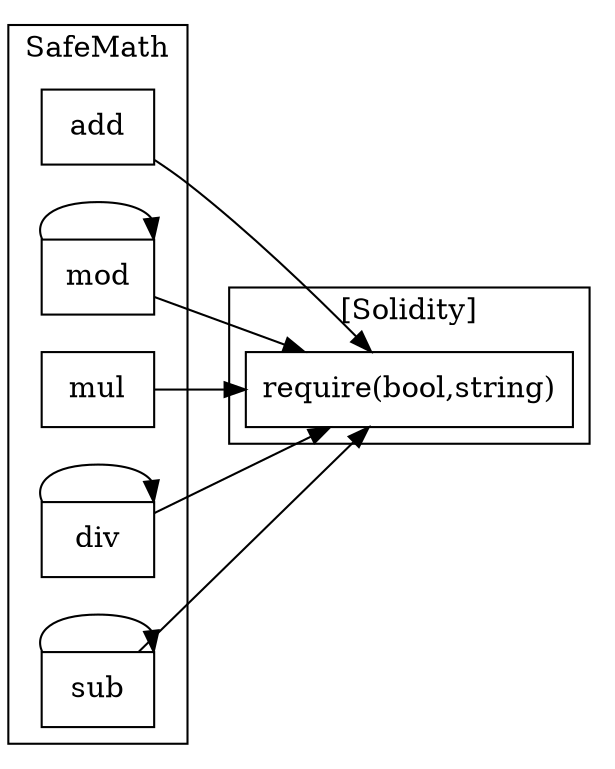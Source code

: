 strict digraph {
rankdir="LR"
node [shape=box]
subgraph cluster_704_SafeMath {
label = "SafeMath"
"704_add" [label="add"]
"704_mod" [label="mod"]
"704_mul" [label="mul"]
"704_div" [label="div"]
"704_sub" [label="sub"]
"704_mod" -> "704_mod"
"704_sub" -> "704_sub"
"704_div" -> "704_div"
}subgraph cluster_solidity {
label = "[Solidity]"
"require(bool,string)" 
"704_div" -> "require(bool,string)"
"704_sub" -> "require(bool,string)"
"704_mod" -> "require(bool,string)"
"704_mul" -> "require(bool,string)"
"704_add" -> "require(bool,string)"
}
}